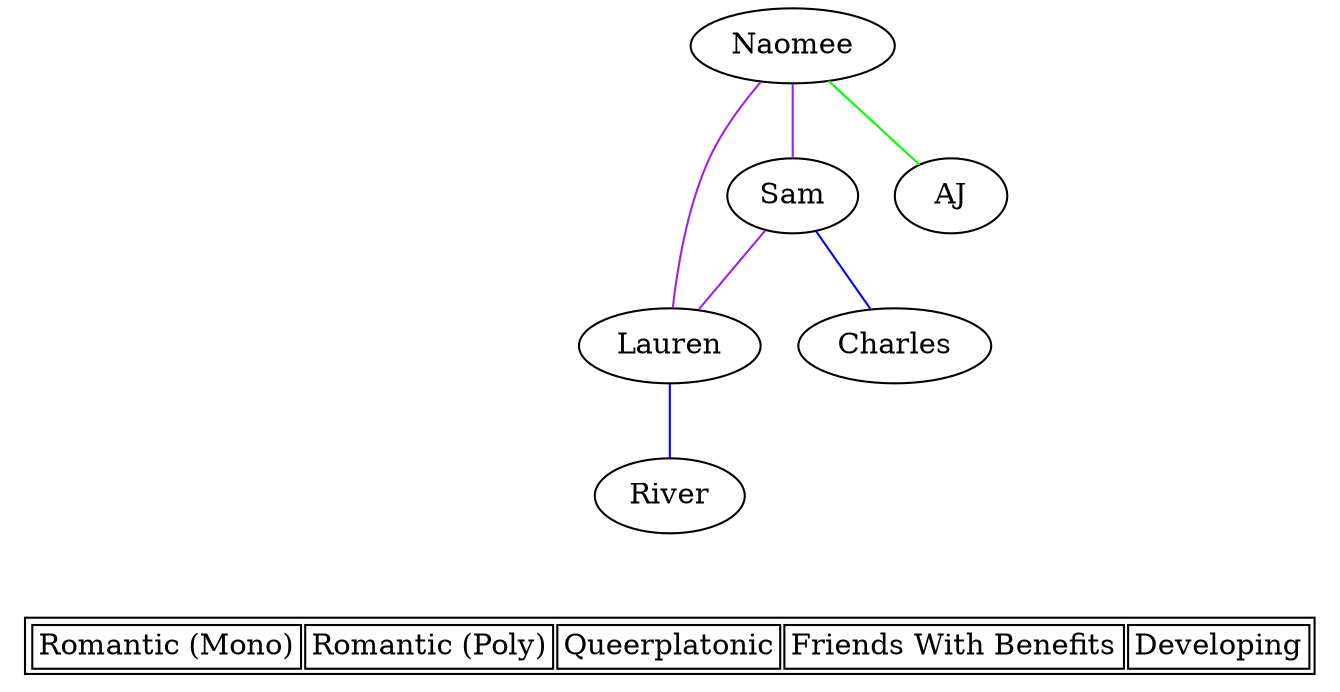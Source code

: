 graph polycule {
  naomee [label="Naomee"]
  sam [label="Sam"]
  lauren [label="Lauren"]
  charles [label="Charles"]
  river [label="River"]
  aj [label="AJ"]
  naomee -- sam [color=purple]
  naomee -- lauren [color=purple]
  sam -- lauren [color=purple]
  sam -- charles [color=blue]
  lauren -- river [color=blue]
  naomee -- aj [color=green]
  { rank = sink;
    Legend [shape=none, label=<
      <table>
        <tr>
          <td class="relRomoMono">Romantic (Mono)</td>
          <td class="relRomoPoly">Romantic (Poly)</td>
          <td class="relQPR">Queerplatonic</td>
          <td class="relFWB">Friends With Benefits</td>
          <td class="relDev">Developing</td>
        </tr>
      </table>
    >];
  }
}
